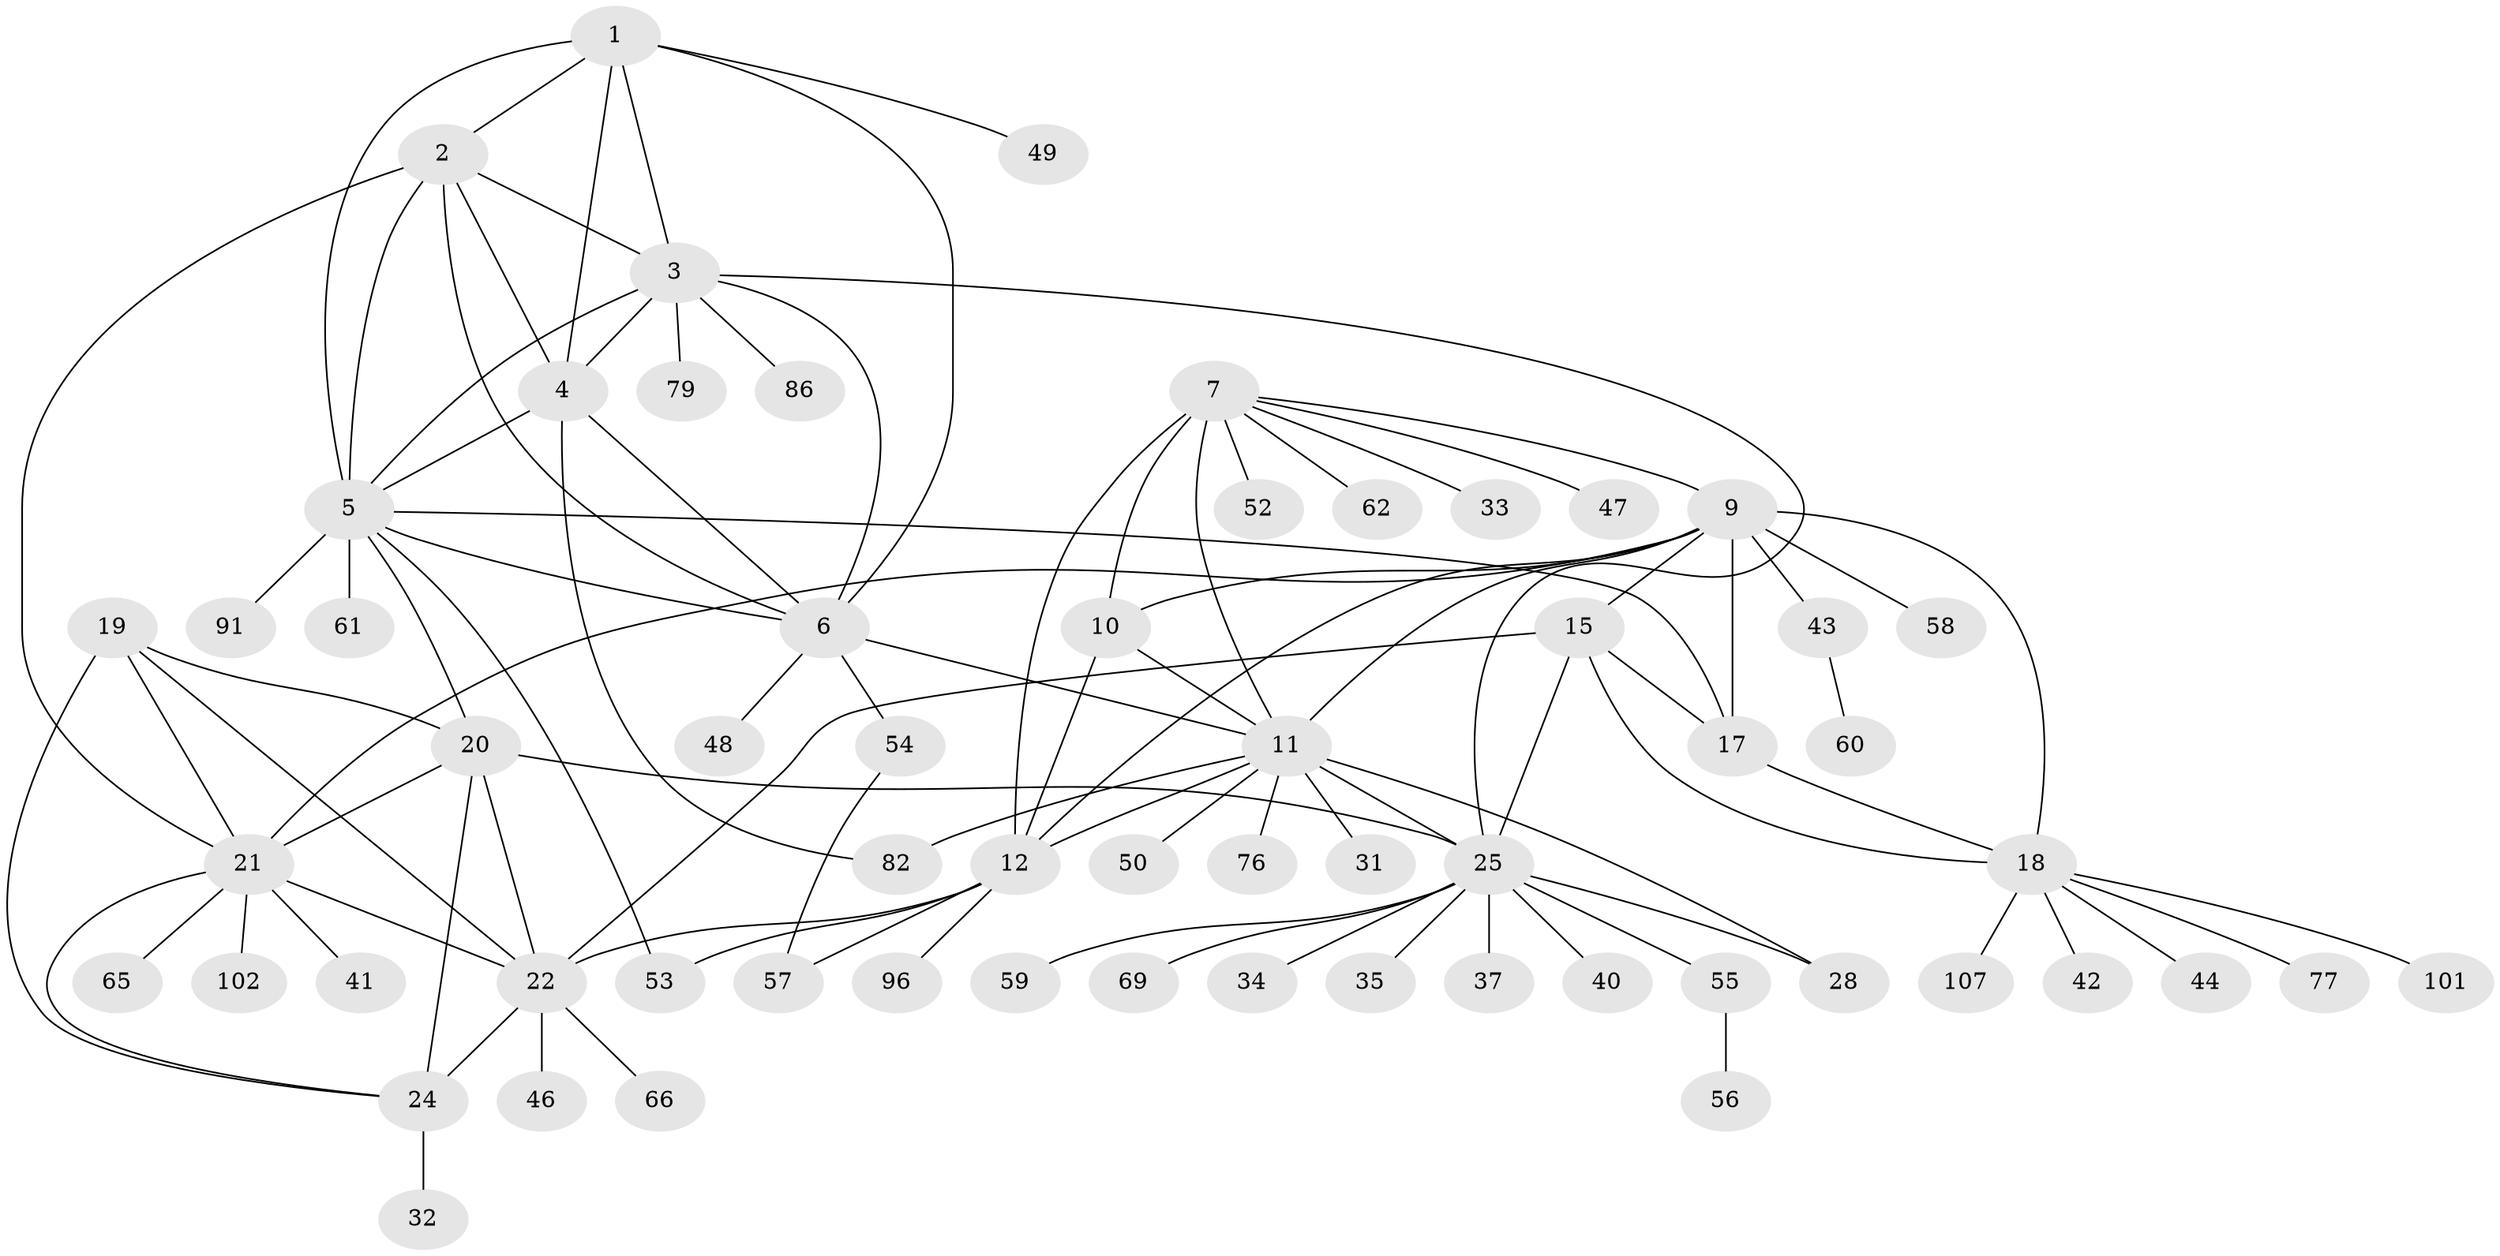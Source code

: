 // original degree distribution, {7: 0.040983606557377046, 9: 0.040983606557377046, 8: 0.01639344262295082, 6: 0.02459016393442623, 12: 0.00819672131147541, 10: 0.04918032786885246, 5: 0.02459016393442623, 11: 0.040983606557377046, 1: 0.6229508196721312, 3: 0.01639344262295082, 2: 0.11475409836065574}
// Generated by graph-tools (version 1.1) at 2025/15/03/09/25 04:15:44]
// undirected, 61 vertices, 97 edges
graph export_dot {
graph [start="1"]
  node [color=gray90,style=filled];
  1 [super="+36"];
  2 [super="+68+100+112"];
  3;
  4;
  5 [super="+39+51"];
  6;
  7 [super="+119+85+8"];
  9 [super="+63+13+38+80"];
  10;
  11 [super="+45+30"];
  12;
  15;
  17 [super="+87"];
  18;
  19 [super="+109"];
  20 [super="+73+113+115+104+94+23"];
  21;
  22 [super="+64+120"];
  24;
  25 [super="+26+27+89+111+103+71+70+29"];
  28;
  31;
  32;
  33;
  34;
  35;
  37;
  40;
  41;
  42;
  43 [super="+83"];
  44;
  46;
  47;
  48;
  49;
  50;
  52;
  53;
  54;
  55 [super="+81"];
  56;
  57;
  58;
  59;
  60;
  61 [super="+88"];
  62 [super="+74"];
  65;
  66;
  69 [super="+78"];
  76;
  77;
  79;
  82;
  86;
  91;
  96;
  101;
  102;
  107;
  1 -- 2;
  1 -- 3;
  1 -- 4;
  1 -- 5;
  1 -- 6;
  1 -- 49;
  2 -- 3;
  2 -- 4;
  2 -- 5;
  2 -- 6;
  2 -- 21;
  3 -- 4;
  3 -- 5;
  3 -- 6;
  3 -- 79;
  3 -- 86;
  3 -- 25;
  4 -- 5;
  4 -- 6;
  4 -- 82;
  5 -- 6;
  5 -- 17;
  5 -- 53;
  5 -- 61;
  5 -- 91;
  5 -- 20;
  6 -- 11;
  6 -- 48;
  6 -- 54;
  7 -- 9 [weight=2];
  7 -- 10 [weight=2];
  7 -- 11 [weight=2];
  7 -- 12 [weight=2];
  7 -- 47;
  7 -- 52;
  7 -- 62;
  7 -- 33;
  9 -- 10;
  9 -- 11;
  9 -- 12 [weight=2];
  9 -- 43;
  9 -- 15 [weight=3];
  9 -- 17 [weight=3];
  9 -- 18 [weight=3];
  9 -- 21;
  9 -- 58;
  10 -- 11;
  10 -- 12;
  11 -- 12;
  11 -- 82;
  11 -- 50;
  11 -- 31;
  11 -- 25 [weight=4];
  11 -- 28;
  11 -- 76;
  12 -- 22;
  12 -- 53;
  12 -- 57;
  12 -- 96;
  15 -- 17;
  15 -- 18;
  15 -- 22;
  15 -- 25;
  17 -- 18;
  18 -- 42;
  18 -- 44;
  18 -- 77;
  18 -- 101;
  18 -- 107;
  19 -- 20 [weight=2];
  19 -- 21;
  19 -- 22;
  19 -- 24;
  20 -- 21 [weight=2];
  20 -- 22 [weight=2];
  20 -- 24 [weight=2];
  20 -- 25;
  21 -- 22;
  21 -- 24;
  21 -- 41;
  21 -- 65;
  21 -- 102;
  22 -- 24;
  22 -- 46;
  22 -- 66;
  24 -- 32;
  25 -- 28 [weight=4];
  25 -- 37;
  25 -- 69;
  25 -- 34;
  25 -- 35;
  25 -- 40;
  25 -- 55;
  25 -- 59;
  43 -- 60;
  54 -- 57;
  55 -- 56;
}
